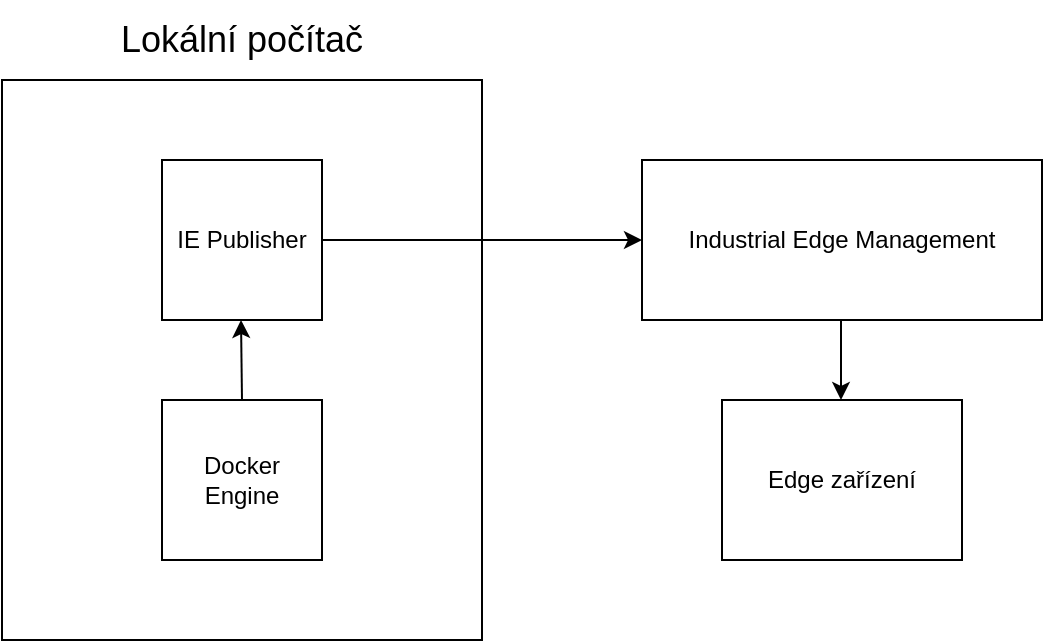 <mxfile version="14.5.4" type="github">
  <diagram id="IuzE0gDA9yqhO_jc-zkm" name="Page-1">
    <mxGraphModel dx="2066" dy="1185" grid="1" gridSize="10" guides="1" tooltips="1" connect="1" arrows="1" fold="1" page="1" pageScale="1" pageWidth="1169" pageHeight="1654" math="0" shadow="0">
      <root>
        <mxCell id="0" />
        <mxCell id="1" parent="0" />
        <mxCell id="aSMfG0DK6dpabvfZ-Ggq-1" value="" style="rounded=0;whiteSpace=wrap;html=1;" vertex="1" parent="1">
          <mxGeometry x="160" y="160" width="240" height="280" as="geometry" />
        </mxCell>
        <mxCell id="aSMfG0DK6dpabvfZ-Ggq-2" value="Docker Engine" style="rounded=0;whiteSpace=wrap;html=1;" vertex="1" parent="1">
          <mxGeometry x="240" y="320" width="80" height="80" as="geometry" />
        </mxCell>
        <mxCell id="aSMfG0DK6dpabvfZ-Ggq-3" value="IE Publisher" style="rounded=0;whiteSpace=wrap;html=1;" vertex="1" parent="1">
          <mxGeometry x="240" y="200" width="80" height="80" as="geometry" />
        </mxCell>
        <mxCell id="aSMfG0DK6dpabvfZ-Ggq-5" value="" style="endArrow=classic;html=1;" edge="1" parent="1">
          <mxGeometry width="50" height="50" relative="1" as="geometry">
            <mxPoint x="280" y="320" as="sourcePoint" />
            <mxPoint x="279.5" y="280" as="targetPoint" />
          </mxGeometry>
        </mxCell>
        <mxCell id="aSMfG0DK6dpabvfZ-Ggq-6" value="Industrial Edge Management" style="rounded=0;whiteSpace=wrap;html=1;" vertex="1" parent="1">
          <mxGeometry x="480" y="200" width="200" height="80" as="geometry" />
        </mxCell>
        <mxCell id="aSMfG0DK6dpabvfZ-Ggq-7" value="" style="endArrow=classic;html=1;exitX=1;exitY=0.5;exitDx=0;exitDy=0;entryX=0;entryY=0.5;entryDx=0;entryDy=0;edgeStyle=orthogonalEdgeStyle;" edge="1" parent="1" source="aSMfG0DK6dpabvfZ-Ggq-3" target="aSMfG0DK6dpabvfZ-Ggq-6">
          <mxGeometry width="50" height="50" relative="1" as="geometry">
            <mxPoint x="560" y="620" as="sourcePoint" />
            <mxPoint x="610" y="570" as="targetPoint" />
          </mxGeometry>
        </mxCell>
        <mxCell id="aSMfG0DK6dpabvfZ-Ggq-8" value="&lt;font style=&quot;font-size: 18px&quot;&gt;Lokální počítač&lt;/font&gt;" style="text;html=1;strokeColor=none;fillColor=none;align=center;verticalAlign=middle;whiteSpace=wrap;rounded=0;" vertex="1" parent="1">
          <mxGeometry x="160" y="120" width="240" height="40" as="geometry" />
        </mxCell>
        <mxCell id="aSMfG0DK6dpabvfZ-Ggq-9" value="Edge zařízení" style="rounded=0;whiteSpace=wrap;html=1;" vertex="1" parent="1">
          <mxGeometry x="520" y="320" width="120" height="80" as="geometry" />
        </mxCell>
        <mxCell id="aSMfG0DK6dpabvfZ-Ggq-10" value="" style="endArrow=classic;html=1;" edge="1" parent="1">
          <mxGeometry width="50" height="50" relative="1" as="geometry">
            <mxPoint x="579.5" y="280" as="sourcePoint" />
            <mxPoint x="579.5" y="320" as="targetPoint" />
          </mxGeometry>
        </mxCell>
      </root>
    </mxGraphModel>
  </diagram>
</mxfile>
